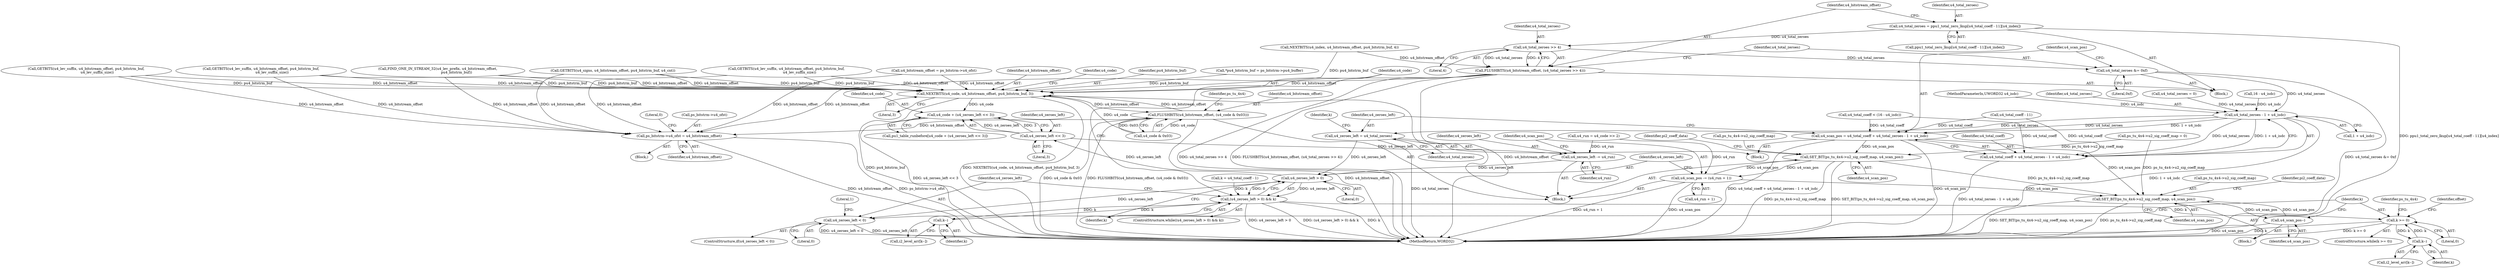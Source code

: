 digraph "0_Android_c57fc3703ae2e0d41b1f6580c50015937f2d23c1@array" {
"1000525" [label="(Call,u4_total_zeroes = ppu1_total_zero_lkup[u4_total_coeff - 11][u4_index])"];
"1000536" [label="(Call,u4_total_zeroes >> 4)"];
"1000534" [label="(Call,FLUSHBITS(u4_bitstream_offset, (u4_total_zeroes >> 4)))"];
"1000582" [label="(Call,NEXTBITS(u4_code, u4_bitstream_offset, pu4_bitstrm_buf, 3))"];
"1000591" [label="(Call,u4_code + (u4_zeroes_left << 3))"];
"1000601" [label="(Call,FLUSHBITS(u4_bitstream_offset, (u4_code & 0x03)))"];
"1000682" [label="(Call,ps_bitstrm->u4_ofst = u4_bitstream_offset)"];
"1000539" [label="(Call,u4_total_zeroes &= 0xf)"];
"1000555" [label="(Call,u4_total_zeroes - 1 + u4_isdc)"];
"1000551" [label="(Call,u4_scan_pos = u4_total_coeff + u4_total_zeroes - 1 + u4_isdc)"];
"1000606" [label="(Call,SET_BIT(ps_tu_4x4->u2_sig_coeff_map, u4_scan_pos))"];
"1000622" [label="(Call,u4_scan_pos -= (u4_run + 1))"];
"1000639" [label="(Call,SET_BIT(ps_tu_4x4->u2_sig_coeff_map, u4_scan_pos))"];
"1000652" [label="(Call,u4_scan_pos--)"];
"1000553" [label="(Call,u4_total_coeff + u4_total_zeroes - 1 + u4_isdc)"];
"1000561" [label="(Call,u4_zeroes_left = u4_total_zeroes)"];
"1000576" [label="(Call,u4_zeroes_left > 0)"];
"1000575" [label="(Call,(u4_zeroes_left > 0) && k)"];
"1000617" [label="(Call,k--)"];
"1000635" [label="(Call,k >= 0)"];
"1000650" [label="(Call,k--)"];
"1000593" [label="(Call,u4_zeroes_left << 3)"];
"1000619" [label="(Call,u4_zeroes_left -= u4_run)"];
"1000628" [label="(Call,u4_zeroes_left < 0)"];
"1000396" [label="(Call,GETBITS(u4_lev_suffix, u4_bitstream_offset, pu4_bitstrm_buf,\n                        u4_lev_suffix_size))"];
"1000624" [label="(Call,u4_run + 1)"];
"1000641" [label="(Identifier,ps_tu_4x4)"];
"1000640" [label="(Call,ps_tu_4x4->u2_sig_coeff_map)"];
"1000607" [label="(Call,ps_tu_4x4->u2_sig_coeff_map)"];
"1000637" [label="(Literal,0)"];
"1000614" [label="(Identifier,pi2_coeff_data)"];
"1000591" [label="(Call,u4_code + (u4_zeroes_left << 3))"];
"1000541" [label="(Literal,0xf)"];
"1000546" [label="(Block,)"];
"1000638" [label="(Block,)"];
"1000620" [label="(Identifier,u4_zeroes_left)"];
"1000586" [label="(Literal,3)"];
"1000610" [label="(Identifier,u4_scan_pos)"];
"1000576" [label="(Call,u4_zeroes_left > 0)"];
"1000551" [label="(Call,u4_scan_pos = u4_total_coeff + u4_total_zeroes - 1 + u4_isdc)"];
"1000543" [label="(Call,u4_total_zeroes = 0)"];
"1000615" [label="(Call,i2_level_arr[k--])"];
"1000579" [label="(Identifier,k)"];
"1000514" [label="(Call,16 - u4_isdc)"];
"1000578" [label="(Literal,0)"];
"1000602" [label="(Identifier,u4_bitstream_offset)"];
"1000555" [label="(Call,u4_total_zeroes - 1 + u4_isdc)"];
"1000688" [label="(Literal,0)"];
"1000538" [label="(Literal,4)"];
"1000520" [label="(Call,NEXTBITS(u4_index, u4_bitstream_offset, pu4_bitstrm_buf, 4))"];
"1000627" [label="(ControlStructure,if(u4_zeroes_left < 0))"];
"1000650" [label="(Call,k--)"];
"1000512" [label="(Call,u4_total_coeff < (16 - u4_isdc))"];
"1000657" [label="(Identifier,offset)"];
"1000652" [label="(Call,u4_scan_pos--)"];
"1000608" [label="(Identifier,ps_tu_4x4)"];
"1000683" [label="(Call,ps_bitstrm->u4_ofst)"];
"1000557" [label="(Call,1 + u4_isdc)"];
"1000220" [label="(Call,ps_tu_4x4->u2_sig_coeff_map = 0)"];
"1000305" [label="(Call,GETBITS(u4_lev_suffix, u4_bitstream_offset, pu4_bitstrm_buf,\n                    u4_lev_suffix_size))"];
"1000450" [label="(Call,GETBITS(u4_lev_suffix, u4_bitstream_offset, pu4_bitstrm_buf,\n                    u4_lev_suffix_size))"];
"1000639" [label="(Call,SET_BIT(ps_tu_4x4->u2_sig_coeff_map, u4_scan_pos))"];
"1000575" [label="(Call,(u4_zeroes_left > 0) && k)"];
"1000582" [label="(Call,NEXTBITS(u4_code, u4_bitstream_offset, pu4_bitstrm_buf, 3))"];
"1000633" [label="(Literal,1)"];
"1000593" [label="(Call,u4_zeroes_left << 3)"];
"1000536" [label="(Call,u4_total_zeroes >> 4)"];
"1000682" [label="(Call,ps_bitstrm->u4_ofst = u4_bitstream_offset)"];
"1000584" [label="(Identifier,u4_bitstream_offset)"];
"1000635" [label="(Call,k >= 0)"];
"1000337" [label="(Call,FIND_ONE_IN_STREAM_32(u4_lev_prefix, u4_bitstream_offset,\n                                  pu4_bitstrm_buf))"];
"1000563" [label="(Identifier,u4_total_zeroes)"];
"1000565" [label="(Identifier,k)"];
"1000554" [label="(Identifier,u4_total_coeff)"];
"1000583" [label="(Identifier,u4_code)"];
"1000553" [label="(Call,u4_total_coeff + u4_total_zeroes - 1 + u4_isdc)"];
"1000537" [label="(Identifier,u4_total_zeroes)"];
"1000588" [label="(Identifier,u4_code)"];
"1000539" [label="(Call,u4_total_zeroes &= 0xf)"];
"1000634" [label="(ControlStructure,while(k >= 0))"];
"1000621" [label="(Identifier,u4_run)"];
"1000619" [label="(Call,u4_zeroes_left -= u4_run)"];
"1000552" [label="(Identifier,u4_scan_pos)"];
"1000630" [label="(Literal,0)"];
"1000577" [label="(Identifier,u4_zeroes_left)"];
"1000165" [label="(MethodParameterIn,UWORD32 u4_isdc)"];
"1000601" [label="(Call,FLUSHBITS(u4_bitstream_offset, (u4_code & 0x03)))"];
"1000530" [label="(Call,u4_total_coeff - 11)"];
"1000580" [label="(Block,)"];
"1000648" [label="(Call,i2_level_arr[k--])"];
"1000564" [label="(Call,k = u4_total_coeff - 1)"];
"1000617" [label="(Call,k--)"];
"1000248" [label="(Call,GETBITS(u4_signs, u4_bitstream_offset, pu4_bitstrm_buf, u4_cnt))"];
"1000585" [label="(Identifier,pu4_bitstrm_buf)"];
"1000562" [label="(Identifier,u4_zeroes_left)"];
"1000653" [label="(Identifier,u4_scan_pos)"];
"1000623" [label="(Identifier,u4_scan_pos)"];
"1000603" [label="(Call,u4_code & 0x03)"];
"1000594" [label="(Identifier,u4_zeroes_left)"];
"1000556" [label="(Identifier,u4_total_zeroes)"];
"1000595" [label="(Literal,3)"];
"1000526" [label="(Identifier,u4_total_zeroes)"];
"1000618" [label="(Identifier,k)"];
"1000534" [label="(Call,FLUSHBITS(u4_bitstream_offset, (u4_total_zeroes >> 4)))"];
"1000168" [label="(Block,)"];
"1000622" [label="(Call,u4_scan_pos -= (u4_run + 1))"];
"1000527" [label="(Call,ppu1_total_zero_lkup[u4_total_coeff - 11][u4_index])"];
"1000636" [label="(Identifier,k)"];
"1000596" [label="(Call,u4_run = u4_code >> 2)"];
"1000525" [label="(Call,u4_total_zeroes = ppu1_total_zero_lkup[u4_total_coeff - 11][u4_index])"];
"1000628" [label="(Call,u4_zeroes_left < 0)"];
"1000517" [label="(Block,)"];
"1000647" [label="(Identifier,pi2_coeff_data)"];
"1000606" [label="(Call,SET_BIT(ps_tu_4x4->u2_sig_coeff_map, u4_scan_pos))"];
"1000651" [label="(Identifier,k)"];
"1000629" [label="(Identifier,u4_zeroes_left)"];
"1000689" [label="(MethodReturn,WORD32)"];
"1000589" [label="(Call,pu1_table_runbefore[u4_code + (u4_zeroes_left << 3)])"];
"1000574" [label="(ControlStructure,while((u4_zeroes_left > 0) && k))"];
"1000643" [label="(Identifier,u4_scan_pos)"];
"1000178" [label="(Call,u4_bitstream_offset = ps_bitstrm->u4_ofst)"];
"1000540" [label="(Identifier,u4_total_zeroes)"];
"1000561" [label="(Call,u4_zeroes_left = u4_total_zeroes)"];
"1000535" [label="(Identifier,u4_bitstream_offset)"];
"1000592" [label="(Identifier,u4_code)"];
"1000686" [label="(Identifier,u4_bitstream_offset)"];
"1000172" [label="(Call,*pu4_bitstrm_buf = ps_bitstrm->pu4_buffer)"];
"1000525" -> "1000517"  [label="AST: "];
"1000525" -> "1000527"  [label="CFG: "];
"1000526" -> "1000525"  [label="AST: "];
"1000527" -> "1000525"  [label="AST: "];
"1000535" -> "1000525"  [label="CFG: "];
"1000525" -> "1000689"  [label="DDG: ppu1_total_zero_lkup[u4_total_coeff - 11][u4_index]"];
"1000525" -> "1000536"  [label="DDG: u4_total_zeroes"];
"1000536" -> "1000534"  [label="AST: "];
"1000536" -> "1000538"  [label="CFG: "];
"1000537" -> "1000536"  [label="AST: "];
"1000538" -> "1000536"  [label="AST: "];
"1000534" -> "1000536"  [label="CFG: "];
"1000536" -> "1000534"  [label="DDG: u4_total_zeroes"];
"1000536" -> "1000534"  [label="DDG: 4"];
"1000536" -> "1000539"  [label="DDG: u4_total_zeroes"];
"1000534" -> "1000517"  [label="AST: "];
"1000535" -> "1000534"  [label="AST: "];
"1000540" -> "1000534"  [label="CFG: "];
"1000534" -> "1000689"  [label="DDG: u4_total_zeroes >> 4"];
"1000534" -> "1000689"  [label="DDG: FLUSHBITS(u4_bitstream_offset, (u4_total_zeroes >> 4))"];
"1000534" -> "1000689"  [label="DDG: u4_bitstream_offset"];
"1000520" -> "1000534"  [label="DDG: u4_bitstream_offset"];
"1000534" -> "1000582"  [label="DDG: u4_bitstream_offset"];
"1000534" -> "1000682"  [label="DDG: u4_bitstream_offset"];
"1000582" -> "1000580"  [label="AST: "];
"1000582" -> "1000586"  [label="CFG: "];
"1000583" -> "1000582"  [label="AST: "];
"1000584" -> "1000582"  [label="AST: "];
"1000585" -> "1000582"  [label="AST: "];
"1000586" -> "1000582"  [label="AST: "];
"1000588" -> "1000582"  [label="CFG: "];
"1000582" -> "1000689"  [label="DDG: NEXTBITS(u4_code, u4_bitstream_offset, pu4_bitstrm_buf, 3)"];
"1000582" -> "1000689"  [label="DDG: pu4_bitstrm_buf"];
"1000603" -> "1000582"  [label="DDG: u4_code"];
"1000337" -> "1000582"  [label="DDG: u4_bitstream_offset"];
"1000337" -> "1000582"  [label="DDG: pu4_bitstrm_buf"];
"1000396" -> "1000582"  [label="DDG: u4_bitstream_offset"];
"1000396" -> "1000582"  [label="DDG: pu4_bitstrm_buf"];
"1000305" -> "1000582"  [label="DDG: u4_bitstream_offset"];
"1000305" -> "1000582"  [label="DDG: pu4_bitstrm_buf"];
"1000450" -> "1000582"  [label="DDG: u4_bitstream_offset"];
"1000450" -> "1000582"  [label="DDG: pu4_bitstrm_buf"];
"1000178" -> "1000582"  [label="DDG: u4_bitstream_offset"];
"1000601" -> "1000582"  [label="DDG: u4_bitstream_offset"];
"1000248" -> "1000582"  [label="DDG: u4_bitstream_offset"];
"1000248" -> "1000582"  [label="DDG: pu4_bitstrm_buf"];
"1000520" -> "1000582"  [label="DDG: pu4_bitstrm_buf"];
"1000172" -> "1000582"  [label="DDG: pu4_bitstrm_buf"];
"1000582" -> "1000591"  [label="DDG: u4_code"];
"1000582" -> "1000601"  [label="DDG: u4_bitstream_offset"];
"1000591" -> "1000589"  [label="AST: "];
"1000591" -> "1000593"  [label="CFG: "];
"1000592" -> "1000591"  [label="AST: "];
"1000593" -> "1000591"  [label="AST: "];
"1000589" -> "1000591"  [label="CFG: "];
"1000591" -> "1000689"  [label="DDG: u4_zeroes_left << 3"];
"1000593" -> "1000591"  [label="DDG: u4_zeroes_left"];
"1000593" -> "1000591"  [label="DDG: 3"];
"1000601" -> "1000580"  [label="AST: "];
"1000601" -> "1000603"  [label="CFG: "];
"1000602" -> "1000601"  [label="AST: "];
"1000603" -> "1000601"  [label="AST: "];
"1000608" -> "1000601"  [label="CFG: "];
"1000601" -> "1000689"  [label="DDG: u4_bitstream_offset"];
"1000601" -> "1000689"  [label="DDG: u4_code & 0x03"];
"1000601" -> "1000689"  [label="DDG: FLUSHBITS(u4_bitstream_offset, (u4_code & 0x03))"];
"1000603" -> "1000601"  [label="DDG: u4_code"];
"1000603" -> "1000601"  [label="DDG: 0x03"];
"1000601" -> "1000682"  [label="DDG: u4_bitstream_offset"];
"1000682" -> "1000168"  [label="AST: "];
"1000682" -> "1000686"  [label="CFG: "];
"1000683" -> "1000682"  [label="AST: "];
"1000686" -> "1000682"  [label="AST: "];
"1000688" -> "1000682"  [label="CFG: "];
"1000682" -> "1000689"  [label="DDG: ps_bitstrm->u4_ofst"];
"1000682" -> "1000689"  [label="DDG: u4_bitstream_offset"];
"1000337" -> "1000682"  [label="DDG: u4_bitstream_offset"];
"1000396" -> "1000682"  [label="DDG: u4_bitstream_offset"];
"1000305" -> "1000682"  [label="DDG: u4_bitstream_offset"];
"1000450" -> "1000682"  [label="DDG: u4_bitstream_offset"];
"1000178" -> "1000682"  [label="DDG: u4_bitstream_offset"];
"1000248" -> "1000682"  [label="DDG: u4_bitstream_offset"];
"1000539" -> "1000517"  [label="AST: "];
"1000539" -> "1000541"  [label="CFG: "];
"1000540" -> "1000539"  [label="AST: "];
"1000541" -> "1000539"  [label="AST: "];
"1000552" -> "1000539"  [label="CFG: "];
"1000539" -> "1000689"  [label="DDG: u4_total_zeroes &= 0xf"];
"1000539" -> "1000555"  [label="DDG: u4_total_zeroes"];
"1000555" -> "1000553"  [label="AST: "];
"1000555" -> "1000557"  [label="CFG: "];
"1000556" -> "1000555"  [label="AST: "];
"1000557" -> "1000555"  [label="AST: "];
"1000553" -> "1000555"  [label="CFG: "];
"1000555" -> "1000689"  [label="DDG: 1 + u4_isdc"];
"1000555" -> "1000551"  [label="DDG: u4_total_zeroes"];
"1000555" -> "1000551"  [label="DDG: 1 + u4_isdc"];
"1000555" -> "1000553"  [label="DDG: u4_total_zeroes"];
"1000555" -> "1000553"  [label="DDG: 1 + u4_isdc"];
"1000543" -> "1000555"  [label="DDG: u4_total_zeroes"];
"1000514" -> "1000555"  [label="DDG: u4_isdc"];
"1000165" -> "1000555"  [label="DDG: u4_isdc"];
"1000555" -> "1000561"  [label="DDG: u4_total_zeroes"];
"1000551" -> "1000546"  [label="AST: "];
"1000551" -> "1000553"  [label="CFG: "];
"1000552" -> "1000551"  [label="AST: "];
"1000553" -> "1000551"  [label="AST: "];
"1000562" -> "1000551"  [label="CFG: "];
"1000551" -> "1000689"  [label="DDG: u4_total_coeff + u4_total_zeroes - 1 + u4_isdc"];
"1000551" -> "1000689"  [label="DDG: u4_scan_pos"];
"1000512" -> "1000551"  [label="DDG: u4_total_coeff"];
"1000530" -> "1000551"  [label="DDG: u4_total_coeff"];
"1000551" -> "1000606"  [label="DDG: u4_scan_pos"];
"1000551" -> "1000639"  [label="DDG: u4_scan_pos"];
"1000606" -> "1000580"  [label="AST: "];
"1000606" -> "1000610"  [label="CFG: "];
"1000607" -> "1000606"  [label="AST: "];
"1000610" -> "1000606"  [label="AST: "];
"1000614" -> "1000606"  [label="CFG: "];
"1000606" -> "1000689"  [label="DDG: ps_tu_4x4->u2_sig_coeff_map"];
"1000606" -> "1000689"  [label="DDG: SET_BIT(ps_tu_4x4->u2_sig_coeff_map, u4_scan_pos)"];
"1000220" -> "1000606"  [label="DDG: ps_tu_4x4->u2_sig_coeff_map"];
"1000622" -> "1000606"  [label="DDG: u4_scan_pos"];
"1000606" -> "1000622"  [label="DDG: u4_scan_pos"];
"1000606" -> "1000639"  [label="DDG: ps_tu_4x4->u2_sig_coeff_map"];
"1000622" -> "1000580"  [label="AST: "];
"1000622" -> "1000624"  [label="CFG: "];
"1000623" -> "1000622"  [label="AST: "];
"1000624" -> "1000622"  [label="AST: "];
"1000577" -> "1000622"  [label="CFG: "];
"1000622" -> "1000689"  [label="DDG: u4_scan_pos"];
"1000622" -> "1000689"  [label="DDG: u4_run + 1"];
"1000596" -> "1000622"  [label="DDG: u4_run"];
"1000622" -> "1000639"  [label="DDG: u4_scan_pos"];
"1000639" -> "1000638"  [label="AST: "];
"1000639" -> "1000643"  [label="CFG: "];
"1000640" -> "1000639"  [label="AST: "];
"1000643" -> "1000639"  [label="AST: "];
"1000647" -> "1000639"  [label="CFG: "];
"1000639" -> "1000689"  [label="DDG: SET_BIT(ps_tu_4x4->u2_sig_coeff_map, u4_scan_pos)"];
"1000639" -> "1000689"  [label="DDG: ps_tu_4x4->u2_sig_coeff_map"];
"1000220" -> "1000639"  [label="DDG: ps_tu_4x4->u2_sig_coeff_map"];
"1000652" -> "1000639"  [label="DDG: u4_scan_pos"];
"1000639" -> "1000652"  [label="DDG: u4_scan_pos"];
"1000652" -> "1000638"  [label="AST: "];
"1000652" -> "1000653"  [label="CFG: "];
"1000653" -> "1000652"  [label="AST: "];
"1000636" -> "1000652"  [label="CFG: "];
"1000652" -> "1000689"  [label="DDG: u4_scan_pos"];
"1000554" -> "1000553"  [label="AST: "];
"1000553" -> "1000689"  [label="DDG: u4_total_zeroes - 1 + u4_isdc"];
"1000512" -> "1000553"  [label="DDG: u4_total_coeff"];
"1000530" -> "1000553"  [label="DDG: u4_total_coeff"];
"1000561" -> "1000546"  [label="AST: "];
"1000561" -> "1000563"  [label="CFG: "];
"1000562" -> "1000561"  [label="AST: "];
"1000563" -> "1000561"  [label="AST: "];
"1000565" -> "1000561"  [label="CFG: "];
"1000561" -> "1000689"  [label="DDG: u4_total_zeroes"];
"1000561" -> "1000576"  [label="DDG: u4_zeroes_left"];
"1000576" -> "1000575"  [label="AST: "];
"1000576" -> "1000578"  [label="CFG: "];
"1000577" -> "1000576"  [label="AST: "];
"1000578" -> "1000576"  [label="AST: "];
"1000579" -> "1000576"  [label="CFG: "];
"1000575" -> "1000576"  [label="CFG: "];
"1000576" -> "1000575"  [label="DDG: u4_zeroes_left"];
"1000576" -> "1000575"  [label="DDG: 0"];
"1000619" -> "1000576"  [label="DDG: u4_zeroes_left"];
"1000576" -> "1000593"  [label="DDG: u4_zeroes_left"];
"1000576" -> "1000628"  [label="DDG: u4_zeroes_left"];
"1000575" -> "1000574"  [label="AST: "];
"1000575" -> "1000579"  [label="CFG: "];
"1000579" -> "1000575"  [label="AST: "];
"1000583" -> "1000575"  [label="CFG: "];
"1000629" -> "1000575"  [label="CFG: "];
"1000575" -> "1000689"  [label="DDG: (u4_zeroes_left > 0) && k"];
"1000575" -> "1000689"  [label="DDG: k"];
"1000575" -> "1000689"  [label="DDG: u4_zeroes_left > 0"];
"1000617" -> "1000575"  [label="DDG: k"];
"1000564" -> "1000575"  [label="DDG: k"];
"1000575" -> "1000617"  [label="DDG: k"];
"1000575" -> "1000635"  [label="DDG: k"];
"1000617" -> "1000615"  [label="AST: "];
"1000617" -> "1000618"  [label="CFG: "];
"1000618" -> "1000617"  [label="AST: "];
"1000615" -> "1000617"  [label="CFG: "];
"1000635" -> "1000634"  [label="AST: "];
"1000635" -> "1000637"  [label="CFG: "];
"1000636" -> "1000635"  [label="AST: "];
"1000637" -> "1000635"  [label="AST: "];
"1000641" -> "1000635"  [label="CFG: "];
"1000657" -> "1000635"  [label="CFG: "];
"1000635" -> "1000689"  [label="DDG: k >= 0"];
"1000635" -> "1000689"  [label="DDG: k"];
"1000650" -> "1000635"  [label="DDG: k"];
"1000635" -> "1000650"  [label="DDG: k"];
"1000650" -> "1000648"  [label="AST: "];
"1000650" -> "1000651"  [label="CFG: "];
"1000651" -> "1000650"  [label="AST: "];
"1000648" -> "1000650"  [label="CFG: "];
"1000593" -> "1000595"  [label="CFG: "];
"1000594" -> "1000593"  [label="AST: "];
"1000595" -> "1000593"  [label="AST: "];
"1000593" -> "1000619"  [label="DDG: u4_zeroes_left"];
"1000619" -> "1000580"  [label="AST: "];
"1000619" -> "1000621"  [label="CFG: "];
"1000620" -> "1000619"  [label="AST: "];
"1000621" -> "1000619"  [label="AST: "];
"1000623" -> "1000619"  [label="CFG: "];
"1000596" -> "1000619"  [label="DDG: u4_run"];
"1000628" -> "1000627"  [label="AST: "];
"1000628" -> "1000630"  [label="CFG: "];
"1000629" -> "1000628"  [label="AST: "];
"1000630" -> "1000628"  [label="AST: "];
"1000633" -> "1000628"  [label="CFG: "];
"1000636" -> "1000628"  [label="CFG: "];
"1000628" -> "1000689"  [label="DDG: u4_zeroes_left"];
"1000628" -> "1000689"  [label="DDG: u4_zeroes_left < 0"];
}
